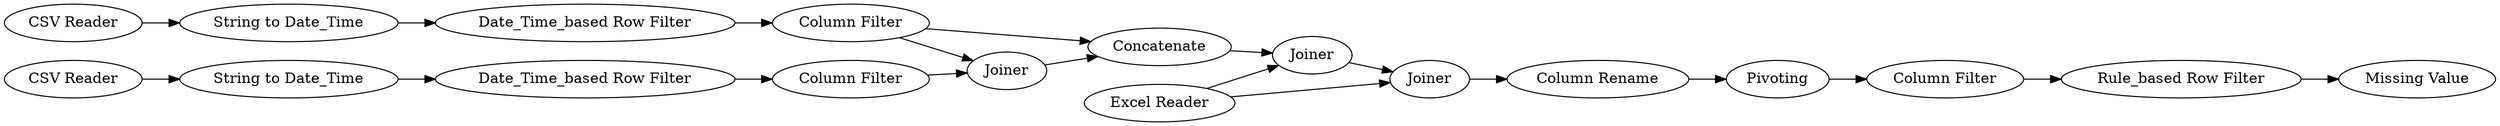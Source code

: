 digraph {
	1 [label="CSV Reader"]
	3 [label="Excel Reader"]
	5 [label="Date_Time_based Row Filter"]
	6 [label="String to Date_Time"]
	10 [label=Joiner]
	11 [label="Column Filter"]
	13 [label=Joiner]
	14 [label="Column Rename"]
	15 [label=Pivoting]
	16 [label="Column Filter"]
	17 [label="Rule_based Row Filter"]
	18 [label="CSV Reader"]
	19 [label=Joiner]
	20 [label="Date_Time_based Row Filter"]
	21 [label="String to Date_Time"]
	22 [label="Column Filter"]
	23 [label=Concatenate]
	24 [label="Missing Value"]
	1 -> 6
	3 -> 10
	3 -> 13
	5 -> 11
	6 -> 5
	10 -> 13
	11 -> 19
	11 -> 23
	13 -> 14
	14 -> 15
	15 -> 16
	16 -> 17
	17 -> 24
	18 -> 21
	19 -> 23
	20 -> 22
	21 -> 20
	22 -> 19
	23 -> 10
	rankdir=LR
}
